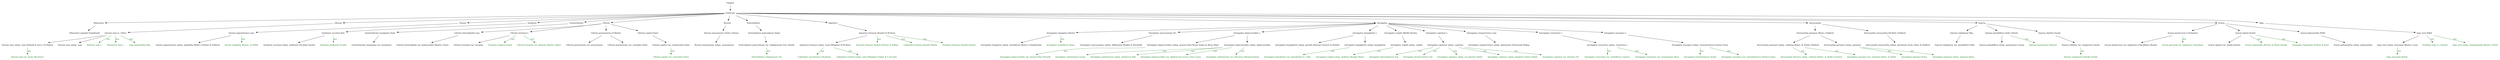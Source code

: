 digraph G {
  node [shape=plaintext]

  n108  [label="Fabales"]
  n108 -> n109
  n109  [label="Fabaceae"]
  n109 -> n123
  n109 -> n120
  n109 -> n121
  n109 -> n122
  n109 -> n118
  n109 -> n119
  n109 -> n117
  n109 -> n115
  n109 -> n116
  n109 -> n112
  n109 -> n111
  n109 -> n114
  n109 -> n113
  n109 -> n110
  n113  [label="Acacia"]
  n113 -> n24
  n113 -> n19
  n113 -> n3
  n24  [label="Acacia pachyceras O.Schwartz"]
  n24 -> n30
  n64  [label="Acacia gerrardii var. najdensis Chaudhary", fontcolor=darkgreen]
  n24 -> n64  [color=darkgreen, fontcolor=darkgreen, label=syn]
  n30  [label="Acacia pachyceras var. najdensis (Chaudhary) Boulos"]
  n3  [label="Acacia polyacantha Willd."]
  n3 -> n35
  n35  [label="Acacia polyacantha subsp. polyacantha"]
  n19  [label="Acacia riparia Kunth"]
  n19 -> n41
  n80  [label="Acacia riparioides (Britton & Rose) Standl.", fontcolor=darkgreen]
  n19 -> n80  [color=darkgreen, fontcolor=darkgreen, label=syn]
  n79  [label="Senegalia riparioides Britton & Rose", fontcolor=darkgreen]
  n19 -> n79  [color=darkgreen, fontcolor=darkgreen, label=syn]
  n41  [label="Acacia riparia var. media Kuntze"]
  n111  [label="Astracantha"]
  n111 -> n8
  n111 -> n1
  n1  [label="Astracantha arnacantha (M.Bieb.) Podlech"]
  n1 -> n61
  n61  [label="Astracantha arnacantha subsp. aitosensis (Ivan.) Reer & Podlech"]
  n8  [label="Astracantha parnassi (Boiss.) Podlech"]
  n8 -> n50
  n8 -> n51
  n50  [label="Astracantha parnassi subsp. cyllenea (Boiss. & Heldr.) Podlech"]
  n94  [label="Astracantha thracica subsp. cyllenea (Boiss. & Heldr.) Greuter", fontcolor=darkgreen]
  n50 -> n94  [color=darkgreen, fontcolor=darkgreen, label=syn]
  n97  [label="Astragalus parnassi var. cylleneus Boiss. & Heldr.", fontcolor=darkgreen]
  n50 -> n97  [color=darkgreen, fontcolor=darkgreen, label=syn]
  n51  [label="Astracantha parnassi subsp. parnassi"]
  n96  [label="Astragalus parnassi Boiss.", fontcolor=darkgreen]
  n51 -> n96  [color=darkgreen, fontcolor=darkgreen, label=syn]
  n95  [label="Astragalus parnassi subsp. parnassi Boiss.", fontcolor=darkgreen]
  n51 -> n95  [color=darkgreen, fontcolor=darkgreen, label=syn]
  n112  [label="Astragalus"]
  n112 -> n25
  n112 -> n27
  n112 -> n12
  n112 -> n11
  n112 -> n14
  n112 -> n13
  n112 -> n16
  n112 -> n15
  n112 -> n2
  n12  [label="Astragalus alopecuroides L."]
  n12 -> n49
  n12 -> n36
  n36  [label="Astragalus alopecuroides subsp. alopecuroides"]
  n68  [label="Astragalus narbonensis Gouan", fontcolor=darkgreen]
  n36 -> n68  [color=darkgreen, fontcolor=darkgreen, label=syn]
  n87  [label="Astragalus narbonensis subsp. atlanticus Ball", fontcolor=darkgreen]
  n36 -> n87  [color=darkgreen, fontcolor=darkgreen, label=syn]
  n98  [label="Astragalus alopecuroides var. glabrescens (Coss.) Fern.Casas", fontcolor=darkgreen]
  n36 -> n98  [color=darkgreen, fontcolor=darkgreen, label=syn]
  n100  [label="Astragalus narbonensis var. africanus (Bunge) Kuntze", fontcolor=darkgreen]
  n36 -> n100  [color=darkgreen, fontcolor=darkgreen, label=syn]
  n49  [label="Astragalus alopecuroides subsp. grossii (Pau) Rivas Goday & Rivas Mart."]
  n105  [label="Astragalus alopecuroides var. grossii (Pau) Fernald", fontcolor=darkgreen]
  n49 -> n105  [color=darkgreen, fontcolor=darkgreen, label=syn]
  n13  [label="Astragalus caprinus L."]
  n13 -> n37
  n37  [label="Astragalus caprinus subsp. caprinus"]
  n85  [label="Astragalus beersabeensis Eig", fontcolor=darkgreen]
  n37 -> n85  [color=darkgreen, fontcolor=darkgreen, label=syn]
  n84  [label="Astragalus deserti-syriaci Eig", fontcolor=darkgreen]
  n37 -> n84  [color=darkgreen, fontcolor=darkgreen, label=syn]
  n82  [label="Astragalus caprinus subsp. eu-caprinus Maire", fontcolor=darkgreen]
  n37 -> n82  [color=darkgreen, fontcolor=darkgreen, label=syn]
  n81  [label="Astragalus caprinus subsp. lanigerus (Desf.) Maire", fontcolor=darkgreen]
  n37 -> n81  [color=darkgreen, fontcolor=darkgreen, label=syn]
  n83  [label="Astragalus caprinus var. hirsutus DC.", fontcolor=darkgreen]
  n37 -> n83  [color=darkgreen, fontcolor=darkgreen, label=syn]
  n25  [label="Astragalus elongatus Reiche"]
  n25 -> n34
  n67  [label="Astragalus nucleiferus Boiss.", fontcolor=darkgreen]
  n25 -> n67  [color=darkgreen, fontcolor=darkgreen, label=syn]
  n34  [label="Astragalus elongatus subsp. nucleiferus (Boiss.) Chamberlain"]
  n2  [label="Astragalus exscapus L."]
  n2 -> n52
  n52  [label="Astragalus exscapus subsp. transsilvanicus (Schur) Nyar."]
  n91  [label="Astragalus transsilvanicus Schur", fontcolor=darkgreen]
  n52 -> n91  [color=darkgreen, fontcolor=darkgreen, label=syn]
  n99  [label="Astragalus exscapus var. transsilvanicus (Schur) Gams", fontcolor=darkgreen]
  n52 -> n99  [color=darkgreen, fontcolor=darkgreen, label=syn]
  n11  [label="Astragalus hypoglottis L."]
  n11 -> n63
  n11 -> n62
  n63  [label="Astragalus hypoglottis subsp. gremlii (Burnat) Greuter & Burdet"]
  n62  [label="Astragalus hypoglottis subsp. hypoglottis"]
  n106  [label="Astragalus dasyglottis var. hypoglottis (L.) Pall.", fontcolor=darkgreen]
  n62 -> n106  [color=darkgreen, fontcolor=darkgreen, label=syn]
  n27  [label="Astragalus macrocarpus DC."]
  n27 -> n32
  n32  [label="Astragalus macrocarpus subsp. lefkarensis Meikle & Kirchhoff"]
  n16  [label="Astragalus sempervirens Lam."]
  n16 -> n55
  n55  [label="Astragalus sempervirens subsp. giennensis (Heywood) Malag."]
  n15  [label="Astragalus vesicarius L."]
  n15 -> n39
  n39  [label="Astragalus vesicarius subsp. vesicarius L."]
  n101  [label="Astragalus vesicarius var. multiflorus Cuatrec.", fontcolor=darkgreen]
  n39 -> n101  [color=darkgreen, fontcolor=darkgreen, label=syn]
  n102  [label="Astragalus vesicarius var. stenocarpus Rouy", fontcolor=darkgreen]
  n39 -> n102  [color=darkgreen, fontcolor=darkgreen, label=syn]
  n14  [label="Astragalus vogelii (Webb) Bornm."]
  n14 -> n38
  n38  [label="Astragalus vogelii subsp. vogelii"]
  n69  [label="Astragalus vogelii subsp. prolixus (Bunge) Maire", fontcolor=darkgreen]
  n38 -> n69  [color=darkgreen, fontcolor=darkgreen, label=syn]
  n117  [label="Bussea"]
  n117 -> n10
  n10  [label="Bussea massaiensis (Taub.) Harms"]
  n10 -> n47
  n47  [label="Bussea massaiensis subsp. massaiensis"]
  n119  [label="Clitoria"]
  n119 -> n18
  n119 -> n20
  n119 -> n22
  n119 -> n21
  n18  [label="Clitoria heterophylla Lam."]
  n18 -> n57
  n57  [label="Clitoria heterophylla var. pedunculata (Benth.) Fantz"]
  n22  [label="Clitoria pozuzoensis J.F.Macbr."]
  n22 -> n58
  n22 -> n59
  n58  [label="Clitoria pozuzoensis var. pozuzoensis"]
  n59  [label="Clitoria pozuzoensis var. schunkei Fantz"]
  n21  [label="Clitoria sagotii Fantz"]
  n21 -> n60
  n60  [label="Clitoria sagotii var. canaliculata Fantz"]
  n104  [label="Clitoria sagotii var. caniculata Fantz", fontcolor=darkgreen]
  n60 -> n104  [color=darkgreen, fontcolor=darkgreen, label=syn]
  n20  [label="Clitoria ternatea L."]
  n20 -> n56
  n72  [label="Ternatea vulgaris Kunth", fontcolor=darkgreen]
  n20 -> n72  [color=darkgreen, fontcolor=darkgreen, label=syn]
  n103  [label="Clitoria ternatea var. pilosula (Benth.) Baker", fontcolor=darkgreen]
  n20 -> n103  [color=darkgreen, fontcolor=darkgreen, label=syn]
  n56  [label="Clitoria ternatea var. ternatea"]
  n114  [label="Eperua"]
  n114 -> n6
  n114 -> n4
  n114 -> n7
  n4  [label="Eperua grandiflora (Aubl.) Benth."]
  n4 -> n40
  n75  [label="Eperua kourouensis Benoist", fontcolor=darkgreen]
  n4 -> n75  [color=darkgreen, fontcolor=darkgreen, label=syn]
  n40  [label="Eperua grandiflora subsp. guyanensis Cowan"]
  n7  [label="Eperua oleifera Ducke"]
  n7 -> n43
  n43  [label="Eperua oleifera var. campestris Ducke"]
  n71  [label="Eperua campestris (Ducke) Ducke", fontcolor=darkgreen]
  n43 -> n71  [color=darkgreen, fontcolor=darkgreen, label=syn]
  n6  [label="Eperua rubiginosa Miq."]
  n6 -> n44
  n44  [label="Eperua rubiginosa var. grandiflora Pulle"]
  n120  [label="Glycine"]
  n120 -> n23
  n23  [label="Glycine max (L.) Merr."]
  n23 -> n54
  n23 -> n53
  n77  [label="Dolichos soja L.", fontcolor=darkgreen]
  n23 -> n77  [color=darkgreen, fontcolor=darkgreen, label=syn]
  n76  [label="Phaseolus max L.", fontcolor=darkgreen]
  n23 -> n76  [color=darkgreen, fontcolor=darkgreen, label=syn]
  n93  [label="Soja angustifolia Miq.", fontcolor=darkgreen]
  n23 -> n93  [color=darkgreen, fontcolor=darkgreen, label=syn]
  n53  [label="Glycine max subsp. max"]
  n54  [label="Glycine max subsp. soja (Siebold & Zucc.) H.Ohashi"]
  n107  [label="Glycine soja var. ovata Skvortsov", fontcolor=darkgreen]
  n54 -> n107  [color=darkgreen, fontcolor=darkgreen, label=syn]
  n118  [label="Goniorrhachis"]
  n118 -> n17
  n17  [label="Goniorrhachis marginata Taub."]
  n17 -> n46
  n46  [label="Goniorrhachis marginata var. marginata"]
  n110  [label="Inga"]
  n110 -> n0
  n0  [label="Inga vera Willd."]
  n0 -> n45
  n73  [label="Feuilleea inga (L.) Kuntze", fontcolor=darkgreen]
  n0 -> n73  [color=darkgreen, fontcolor=darkgreen, label=syn]
  n74  [label="Inga vera subsp. lamprophylla (Benth.) Pittier", fontcolor=darkgreen]
  n0 -> n74  [color=darkgreen, fontcolor=darkgreen, label=syn]
  n45  [label="Inga vera subsp. eriocarpa (Benth.) Leon"]
  n78  [label="Inga eriocarpa Benth.", fontcolor=darkgreen]
  n45 -> n78  [color=darkgreen, fontcolor=darkgreen, label=syn]
  n123  [label="Mimosites"]
  n123 -> n29
  n29  [label="Mimosites spiegeli Engelhardt"]
  n121  [label="Ononis"]
  n121 -> n26
  n26  [label="Ononis angustissima Lam."]
  n26 -> n33
  n66  [label="Ononis longifolia Brouss. ex Willd.", fontcolor=darkgreen]
  n26 -> n66  [color=darkgreen, fontcolor=darkgreen, label=syn]
  n33  [label="Ononis angustissima subsp. longifolia (Willd.) Forther & Podlech"]
  n115  [label="Sclerolobium"]
  n115 -> n5
  n5  [label="Sclerolobium paniculatum Vogel"]
  n5 -> n42
  n42  [label="Sclerolobium paniculatum var. rubiginosum (Tul.) Benth."]
  n70  [label="Sclerolobium rubiginosum Tul.", fontcolor=darkgreen]
  n42 -> n70  [color=darkgreen, fontcolor=darkgreen, label=syn]
  n122  [label="Sesbania"]
  n122 -> n28
  n28  [label="Sesbania coccinea Poir."]
  n28 -> n31
  n65  [label="Sesbania atollensis St.John", fontcolor=darkgreen]
  n28 -> n65  [color=darkgreen, fontcolor=darkgreen, label=syn]
  n31  [label="Sesbania coccinea subsp. atollensis (St.John) Sachet"]
  n116  [label="Zapoteca"]
  n116 -> n9
  n9  [label="Zapoteca formosa (Kunth) H.M.Hern."]
  n9 -> n48
  n90  [label="Anneslia formosa (Kunth) Britton & Millsp.", fontcolor=darkgreen]
  n9 -> n90  [color=darkgreen, fontcolor=darkgreen, label=syn]
  n92  [label="Calliandra formosa (Kunth) Benth.", fontcolor=darkgreen]
  n9 -> n92  [color=darkgreen, fontcolor=darkgreen, label=syn]
  n89  [label="Feuilleea formosa (Kunth) Kuntze", fontcolor=darkgreen]
  n9 -> n89  [color=darkgreen, fontcolor=darkgreen, label=syn]
  n48  [label="Zapoteca formosa subsp. rosei (Wiggins) H.M.Hern."]
  n86  [label="Calliandra socorrensis I.M.Johnst.", fontcolor=darkgreen]
  n48 -> n86  [color=darkgreen, fontcolor=darkgreen, label=syn]
  n88  [label="Calliandra schottii subsp. rosei (Wiggins) Felger & C.H.Lowe", fontcolor=darkgreen]
  n48 -> n88  [color=darkgreen, fontcolor=darkgreen, label=syn]
}
